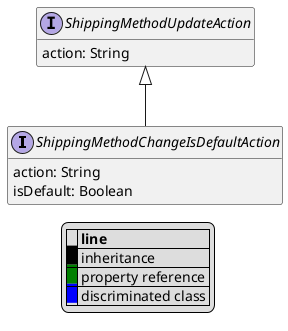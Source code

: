 @startuml

hide empty fields
hide empty methods
legend
|= |= line |
|<back:black>   </back>| inheritance |
|<back:green>   </back>| property reference |
|<back:blue>   </back>| discriminated class |
endlegend
interface ShippingMethodChangeIsDefaultAction [[ShippingMethodChangeIsDefaultAction.svg]] extends ShippingMethodUpdateAction {
    action: String
    isDefault: Boolean
}
interface ShippingMethodUpdateAction [[ShippingMethodUpdateAction.svg]]  {
    action: String
}





@enduml
